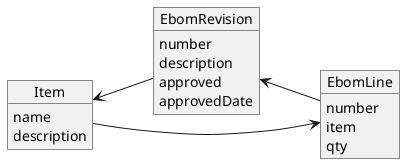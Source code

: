 @startuml

left to right direction

object Item {
    name
    description
}
object EbomRevision {
    number
    description
    approved
    approvedDate
}
object EbomLine {
    number
    item
    qty
}

Item <-- EbomRevision
EbomRevision <-- EbomLine
EbomLine <-- Item

@enduml